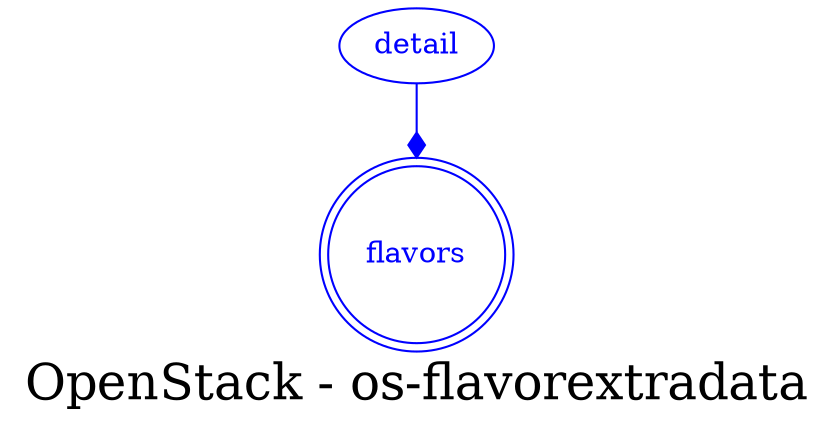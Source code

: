 digraph LexiconGraph {
graph[label="OpenStack - os-flavorextradata", fontsize=24]
splines=true
"flavors" [color=blue, fontcolor=blue, shape=doublecircle]
"detail" -> "flavors" [color=blue, fontcolor=blue, arrowhead=diamond, arrowtail=none]
"detail" [color=blue, fontcolor=blue, shape=ellipse]
}
